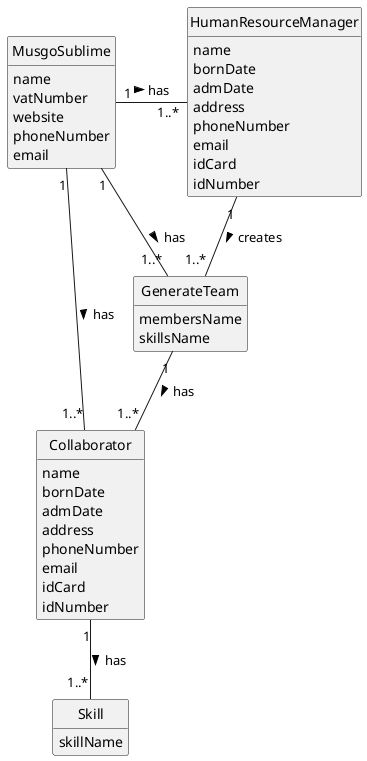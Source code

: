@startuml
skinparam monochrome true
skinparam packageStyle rectangle
skinparam shadowing false

skinparam classAttributeIconSize 0

hide circle
hide methods

class MusgoSublime {
    name
    vatNumber
    website
    phoneNumber
    email
}

class HumanResourceManager {
    name
    bornDate
    admDate
    address
    phoneNumber
    email
    idCard
    idNumber
}

class Skill {
    skillName
}

class Collaborator {
    name
    bornDate
    admDate
    address
    phoneNumber
    email
    idCard
    idNumber
}

class GenerateTeam {
    membersName
    skillsName
}

MusgoSublime "1" - "1..*" Collaborator: has >
MusgoSublime "1" - "1..*" HumanResourceManager : has >
Collaborator "1" -- "1..*" Skill : has >
MusgoSublime "1" - "1..*" GenerateTeam: has >
GenerateTeam "1" -- "1..*" Collaborator : has >
HumanResourceManager "1" -- "1..*" GenerateTeam : creates >
@enduml